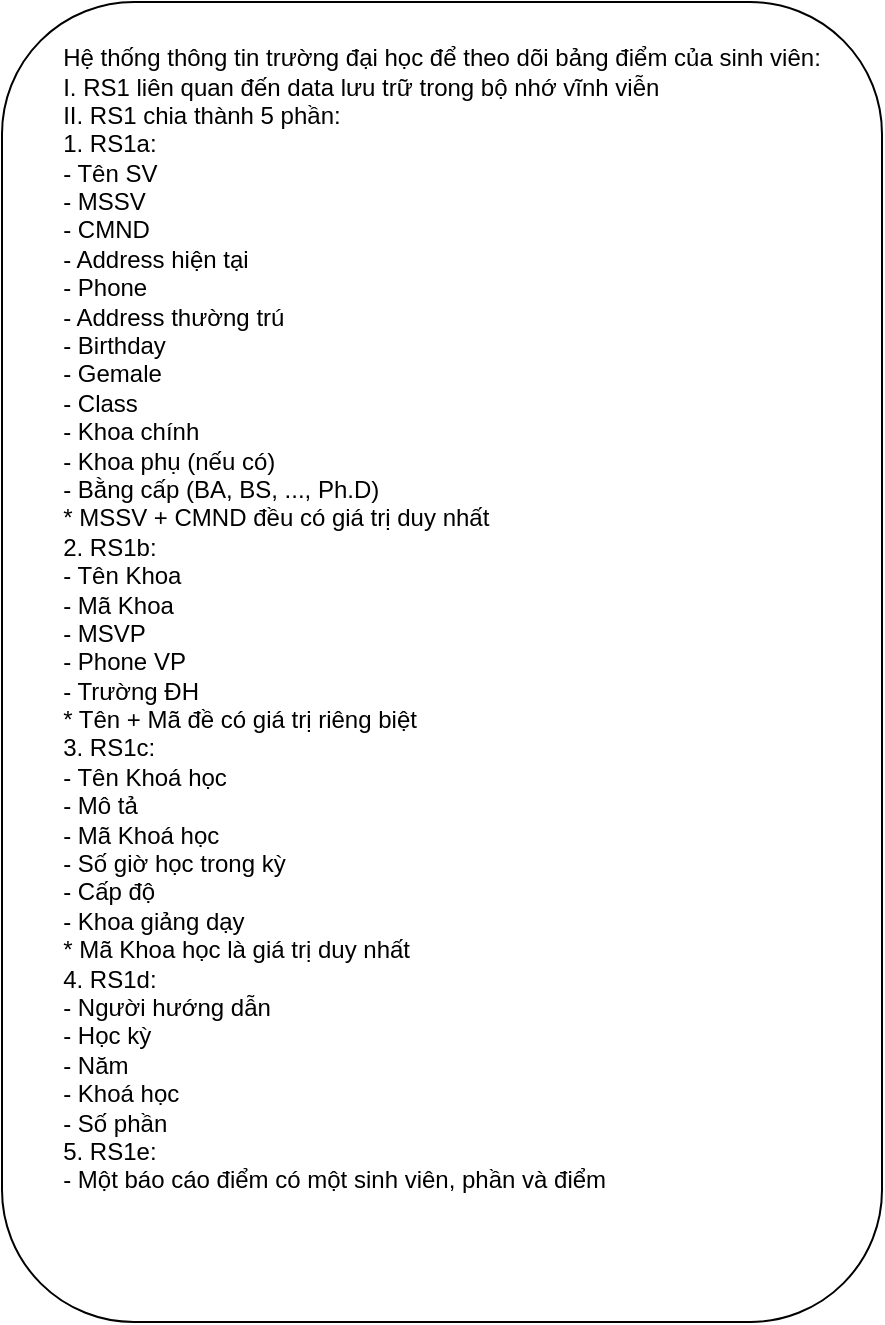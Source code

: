 <mxfile version="13.9.9" type="github">
  <diagram id="4Q4Vy5Si02KmG_iShK8B" name="Page-1">
    <mxGraphModel dx="1838" dy="505" grid="1" gridSize="10" guides="1" tooltips="1" connect="1" arrows="1" fold="1" page="1" pageScale="1" pageWidth="850" pageHeight="1100" math="0" shadow="0">
      <root>
        <mxCell id="0" />
        <mxCell id="1" parent="0" />
        <mxCell id="laFwIkWGdqhHdvhrfXQt-1" value="&lt;div style=&quot;text-align: left&quot;&gt;&lt;span&gt;Hệ thống thông tin trường đại học để theo dõi bảng điểm của sinh viên:&lt;/span&gt;&lt;/div&gt;&lt;div style=&quot;text-align: left&quot;&gt;&lt;span&gt;I. RS1 liên quan đến data lưu trữ trong bộ nhớ vĩnh viễn&lt;/span&gt;&lt;/div&gt;&lt;div style=&quot;text-align: left&quot;&gt;&lt;span&gt;II. RS1 chia thành 5 phần:&lt;/span&gt;&lt;/div&gt;&lt;div style=&quot;text-align: left&quot;&gt;&lt;span&gt;1. RS1a:&lt;/span&gt;&lt;/div&gt;&lt;div style=&quot;text-align: left&quot;&gt;&lt;span&gt;- Tên SV&lt;/span&gt;&lt;/div&gt;&lt;div style=&quot;text-align: left&quot;&gt;&lt;span&gt;- MSSV&lt;/span&gt;&lt;/div&gt;&lt;div style=&quot;text-align: left&quot;&gt;- CMND&lt;/div&gt;&lt;div style=&quot;text-align: left&quot;&gt;- Address hiện tại&lt;/div&gt;&lt;div style=&quot;text-align: left&quot;&gt;- Phone&lt;/div&gt;&lt;div style=&quot;text-align: left&quot;&gt;- Address thường trú&lt;/div&gt;&lt;div style=&quot;text-align: left&quot;&gt;- Birthday&lt;/div&gt;&lt;div style=&quot;text-align: left&quot;&gt;- Gemale&lt;/div&gt;&lt;div style=&quot;text-align: left&quot;&gt;- Class&lt;/div&gt;&lt;div style=&quot;text-align: left&quot;&gt;- Khoa chính&lt;/div&gt;&lt;div style=&quot;text-align: left&quot;&gt;- Khoa phụ (nếu có)&lt;/div&gt;&lt;div style=&quot;text-align: left&quot;&gt;- Bằng cấp (BA, BS, ..., Ph.D)&lt;/div&gt;&lt;div style=&quot;text-align: left&quot;&gt;* MSSV + CMND đều có giá trị duy nhất&lt;/div&gt;&lt;div style=&quot;text-align: left&quot;&gt;2. RS1b:&lt;/div&gt;&lt;div style=&quot;text-align: left&quot;&gt;- Tên Khoa&lt;/div&gt;&lt;div style=&quot;text-align: left&quot;&gt;- Mã Khoa&lt;/div&gt;&lt;div style=&quot;text-align: left&quot;&gt;- MSVP&lt;/div&gt;&lt;div style=&quot;text-align: left&quot;&gt;- Phone VP&lt;/div&gt;&lt;div style=&quot;text-align: left&quot;&gt;- Trường ĐH&lt;/div&gt;&lt;div style=&quot;text-align: left&quot;&gt;* Tên + Mã đề có giá trị riêng biệt&lt;/div&gt;&lt;div style=&quot;text-align: left&quot;&gt;3. RS1c:&lt;/div&gt;&lt;div style=&quot;text-align: left&quot;&gt;- Tên Khoá học&lt;/div&gt;&lt;div style=&quot;text-align: left&quot;&gt;- Mô tả&lt;/div&gt;&lt;div style=&quot;text-align: left&quot;&gt;- Mã Khoá học&lt;/div&gt;&lt;div style=&quot;text-align: left&quot;&gt;- Số giờ học trong kỳ&lt;/div&gt;&lt;div style=&quot;text-align: left&quot;&gt;- Cấp độ&lt;/div&gt;&lt;div style=&quot;text-align: left&quot;&gt;- Khoa giảng dạy&lt;/div&gt;&lt;div style=&quot;text-align: left&quot;&gt;* Mã Khoa học là giá trị duy nhất&lt;/div&gt;&lt;div style=&quot;text-align: left&quot;&gt;4. RS1d:&lt;/div&gt;&lt;div style=&quot;text-align: left&quot;&gt;- Người hướng dẫn&lt;/div&gt;&lt;div style=&quot;text-align: left&quot;&gt;- Học kỳ&lt;/div&gt;&lt;div style=&quot;text-align: left&quot;&gt;- Năm&lt;/div&gt;&lt;div style=&quot;text-align: left&quot;&gt;- Khoá học&lt;/div&gt;&lt;div style=&quot;text-align: left&quot;&gt;- Số phần&lt;/div&gt;&lt;div style=&quot;text-align: left&quot;&gt;5. RS1e:&lt;/div&gt;&lt;div style=&quot;text-align: left&quot;&gt;- Một báo cáo điểm có một sinh viên, phần và điểm&lt;/div&gt;&lt;div style=&quot;text-align: left&quot;&gt;&lt;br&gt;&lt;/div&gt;&lt;div style=&quot;text-align: left&quot;&gt;&lt;br&gt;&lt;/div&gt;&lt;div style=&quot;text-align: left&quot;&gt;&lt;br&gt;&lt;/div&gt;" style="shape=ext;rounded=1;html=1;whiteSpace=wrap;" vertex="1" parent="1">
          <mxGeometry x="-310" y="100" width="440" height="660" as="geometry" />
        </mxCell>
      </root>
    </mxGraphModel>
  </diagram>
</mxfile>
